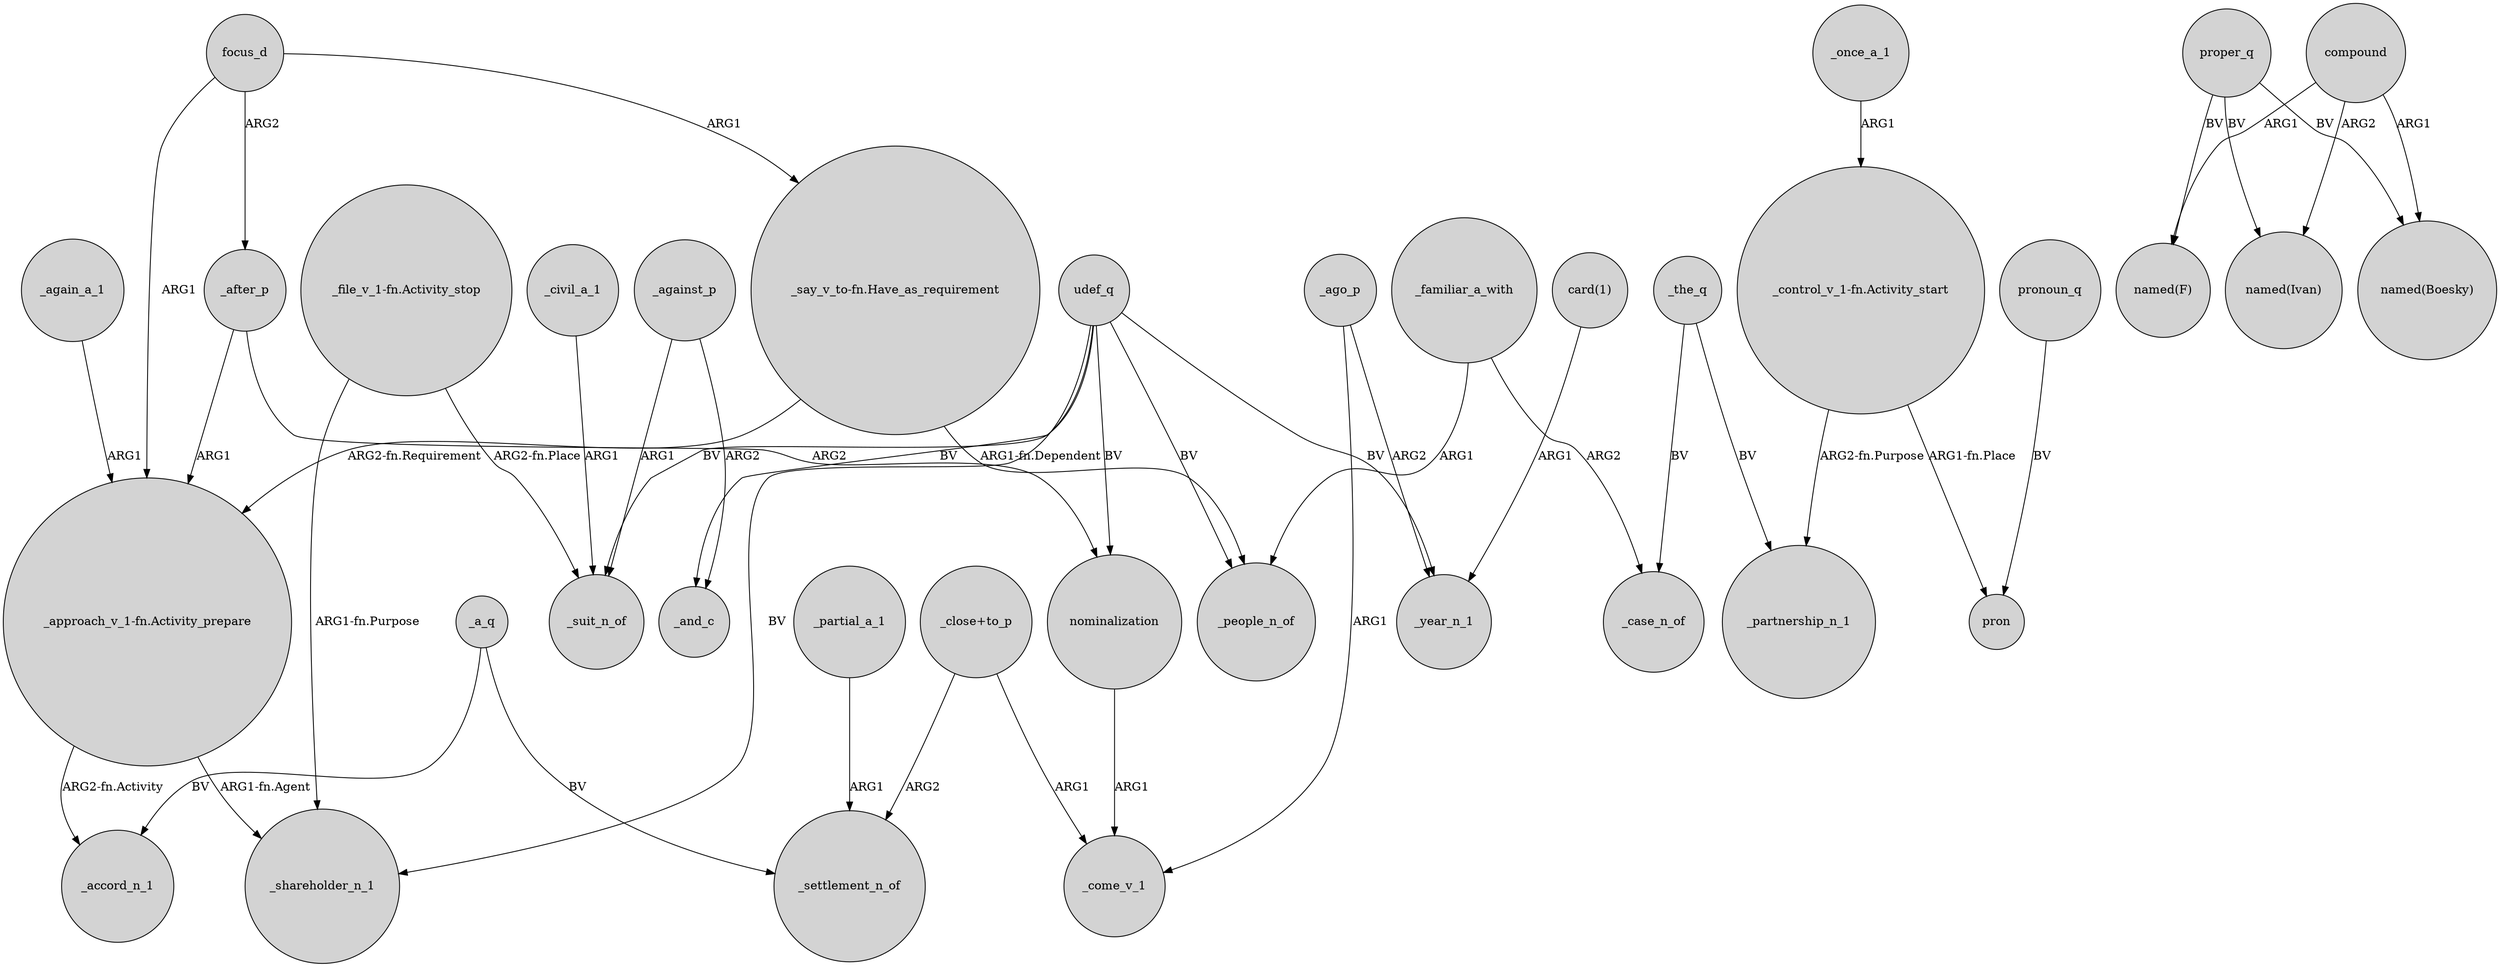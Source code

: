 digraph {
	node [shape=circle style=filled]
	udef_q -> _people_n_of [label=BV]
	"_file_v_1-fn.Activity_stop" -> _shareholder_n_1 [label="ARG1-fn.Purpose"]
	"_file_v_1-fn.Activity_stop" -> _suit_n_of [label="ARG2-fn.Place"]
	"_approach_v_1-fn.Activity_prepare" -> _shareholder_n_1 [label="ARG1-fn.Agent"]
	_against_p -> _and_c [label=ARG2]
	udef_q -> _shareholder_n_1 [label=BV]
	"card(1)" -> _year_n_1 [label=ARG1]
	_once_a_1 -> "_control_v_1-fn.Activity_start" [label=ARG1]
	proper_q -> "named(F)" [label=BV]
	focus_d -> "_say_v_to-fn.Have_as_requirement" [label=ARG1]
	"_say_v_to-fn.Have_as_requirement" -> "_approach_v_1-fn.Activity_prepare" [label="ARG2-fn.Requirement"]
	udef_q -> nominalization [label=BV]
	_civil_a_1 -> _suit_n_of [label=ARG1]
	udef_q -> _and_c [label=BV]
	_partial_a_1 -> _settlement_n_of [label=ARG1]
	_against_p -> _suit_n_of [label=ARG1]
	"_approach_v_1-fn.Activity_prepare" -> _accord_n_1 [label="ARG2-fn.Activity"]
	_after_p -> "_approach_v_1-fn.Activity_prepare" [label=ARG1]
	"_close+to_p" -> _settlement_n_of [label=ARG2]
	_after_p -> nominalization [label=ARG2]
	_a_q -> _settlement_n_of [label=BV]
	pronoun_q -> pron [label=BV]
	compound -> "named(Boesky)" [label=ARG1]
	"_control_v_1-fn.Activity_start" -> pron [label="ARG1-fn.Place"]
	_ago_p -> _come_v_1 [label=ARG1]
	"_control_v_1-fn.Activity_start" -> _partnership_n_1 [label="ARG2-fn.Purpose"]
	_familiar_a_with -> _case_n_of [label=ARG2]
	nominalization -> _come_v_1 [label=ARG1]
	"_close+to_p" -> _come_v_1 [label=ARG1]
	_again_a_1 -> "_approach_v_1-fn.Activity_prepare" [label=ARG1]
	proper_q -> "named(Boesky)" [label=BV]
	compound -> "named(F)" [label=ARG1]
	focus_d -> _after_p [label=ARG2]
	compound -> "named(Ivan)" [label=ARG2]
	udef_q -> _suit_n_of [label=BV]
	_ago_p -> _year_n_1 [label=ARG2]
	"_say_v_to-fn.Have_as_requirement" -> _people_n_of [label="ARG1-fn.Dependent"]
	_the_q -> _partnership_n_1 [label=BV]
	udef_q -> _year_n_1 [label=BV]
	focus_d -> "_approach_v_1-fn.Activity_prepare" [label=ARG1]
	_a_q -> _accord_n_1 [label=BV]
	_familiar_a_with -> _people_n_of [label=ARG1]
	proper_q -> "named(Ivan)" [label=BV]
	_the_q -> _case_n_of [label=BV]
}
